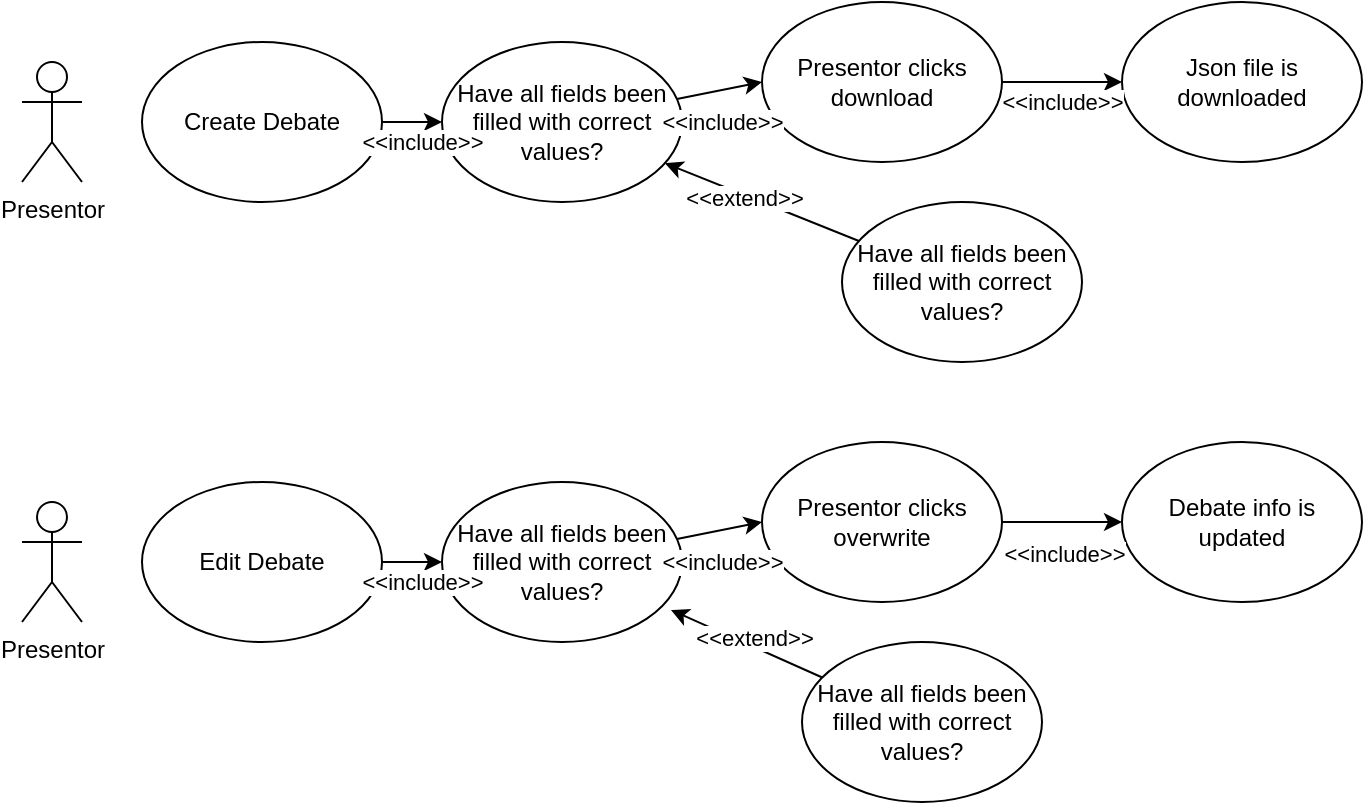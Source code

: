 <mxfile>
    <diagram id="jiaUHG5wVcAgjT9b7C4d" name="Page-1">
        <mxGraphModel dx="1141" dy="674" grid="1" gridSize="10" guides="1" tooltips="1" connect="1" arrows="1" fold="1" page="1" pageScale="1" pageWidth="850" pageHeight="1100" math="0" shadow="0">
            <root>
                <mxCell id="0"/>
                <mxCell id="1" parent="0"/>
                <mxCell id="2" value="Presentor&lt;br&gt;" style="shape=umlActor;verticalLabelPosition=bottom;verticalAlign=top;html=1;outlineConnect=0;" parent="1" vertex="1">
                    <mxGeometry x="50" y="40" width="30" height="60" as="geometry"/>
                </mxCell>
                <mxCell id="9" style="edgeStyle=none;html=1;exitX=1;exitY=0.5;exitDx=0;exitDy=0;entryX=0;entryY=0.5;entryDx=0;entryDy=0;" parent="1" source="3" edge="1">
                    <mxGeometry relative="1" as="geometry">
                        <mxPoint x="260.0" y="70" as="targetPoint"/>
                    </mxGeometry>
                </mxCell>
                <mxCell id="3" value="Create Debate" style="ellipse;whiteSpace=wrap;html=1;" parent="1" vertex="1">
                    <mxGeometry x="110" y="30" width="120" height="80" as="geometry"/>
                </mxCell>
                <mxCell id="13" style="edgeStyle=none;html=1;entryX=0;entryY=0.5;entryDx=0;entryDy=0;" parent="1" source="6" target="7" edge="1">
                    <mxGeometry relative="1" as="geometry"/>
                </mxCell>
                <mxCell id="6" value="Have all fields been filled with correct values?" style="ellipse;whiteSpace=wrap;html=1;" parent="1" vertex="1">
                    <mxGeometry x="260" y="30" width="120" height="80" as="geometry"/>
                </mxCell>
                <mxCell id="33" value="" style="edgeStyle=none;html=1;" edge="1" parent="1" source="7" target="32">
                    <mxGeometry relative="1" as="geometry"/>
                </mxCell>
                <mxCell id="7" value="Presentor clicks download" style="ellipse;whiteSpace=wrap;html=1;" parent="1" vertex="1">
                    <mxGeometry x="420" y="10" width="120" height="80" as="geometry"/>
                </mxCell>
                <mxCell id="14" value="Presentor&lt;br&gt;" style="shape=umlActor;verticalLabelPosition=bottom;verticalAlign=top;html=1;outlineConnect=0;" parent="1" vertex="1">
                    <mxGeometry x="50" y="260" width="30" height="60" as="geometry"/>
                </mxCell>
                <mxCell id="55" value="" style="edgeStyle=none;html=1;" edge="1" parent="1" source="16" target="46">
                    <mxGeometry relative="1" as="geometry"/>
                </mxCell>
                <mxCell id="16" value="Edit Debate" style="ellipse;whiteSpace=wrap;html=1;" parent="1" vertex="1">
                    <mxGeometry x="110" y="250" width="120" height="80" as="geometry"/>
                </mxCell>
                <mxCell id="32" value="Json file is downloaded" style="ellipse;whiteSpace=wrap;html=1;" vertex="1" parent="1">
                    <mxGeometry x="600" y="10" width="120" height="80" as="geometry"/>
                </mxCell>
                <mxCell id="56" style="edgeStyle=none;html=1;" edge="1" parent="1" source="34" target="6">
                    <mxGeometry relative="1" as="geometry"/>
                </mxCell>
                <mxCell id="34" value="Have all fields been filled with correct values?" style="ellipse;whiteSpace=wrap;html=1;" vertex="1" parent="1">
                    <mxGeometry x="460" y="110" width="120" height="80" as="geometry"/>
                </mxCell>
                <mxCell id="37" value="&amp;lt;&amp;lt;include&amp;gt;&amp;gt;" style="edgeLabel;html=1;align=center;verticalAlign=middle;resizable=0;points=[];" vertex="1" connectable="0" parent="1">
                    <mxGeometry x="250.0" y="79.995" as="geometry"/>
                </mxCell>
                <mxCell id="38" value="&amp;lt;&amp;lt;include&amp;gt;&amp;gt;" style="edgeLabel;html=1;align=center;verticalAlign=middle;resizable=0;points=[];" vertex="1" connectable="0" parent="1">
                    <mxGeometry x="400.0" y="69.995" as="geometry"/>
                </mxCell>
                <mxCell id="40" value="&amp;lt;&amp;lt;extend&amp;gt;&amp;gt;" style="edgeLabel;html=1;align=center;verticalAlign=middle;resizable=0;points=[];" vertex="1" connectable="0" parent="1">
                    <mxGeometry x="425.0" y="79.995" as="geometry">
                        <mxPoint x="-14" y="28" as="offset"/>
                    </mxGeometry>
                </mxCell>
                <mxCell id="44" style="edgeStyle=none;html=1;entryX=0;entryY=0.5;entryDx=0;entryDy=0;" edge="1" parent="1" source="46" target="48">
                    <mxGeometry relative="1" as="geometry"/>
                </mxCell>
                <mxCell id="46" value="Have all fields been filled with correct values?" style="ellipse;whiteSpace=wrap;html=1;" vertex="1" parent="1">
                    <mxGeometry x="260" y="250" width="120" height="80" as="geometry"/>
                </mxCell>
                <mxCell id="47" value="" style="edgeStyle=none;html=1;" edge="1" parent="1" source="48" target="49">
                    <mxGeometry relative="1" as="geometry"/>
                </mxCell>
                <mxCell id="48" value="Presentor clicks overwrite" style="ellipse;whiteSpace=wrap;html=1;" vertex="1" parent="1">
                    <mxGeometry x="420" y="230" width="120" height="80" as="geometry"/>
                </mxCell>
                <mxCell id="49" value="Debate info is updated" style="ellipse;whiteSpace=wrap;html=1;" vertex="1" parent="1">
                    <mxGeometry x="600" y="230" width="120" height="80" as="geometry"/>
                </mxCell>
                <mxCell id="58" style="edgeStyle=none;html=1;entryX=0.954;entryY=0.8;entryDx=0;entryDy=0;entryPerimeter=0;" edge="1" parent="1" source="50" target="46">
                    <mxGeometry relative="1" as="geometry"/>
                </mxCell>
                <mxCell id="50" value="Have all fields been filled with correct values?" style="ellipse;whiteSpace=wrap;html=1;" vertex="1" parent="1">
                    <mxGeometry x="440" y="330" width="120" height="80" as="geometry"/>
                </mxCell>
                <mxCell id="51" value="&amp;lt;&amp;lt;include&amp;gt;&amp;gt;" style="edgeLabel;html=1;align=center;verticalAlign=middle;resizable=0;points=[];" vertex="1" connectable="0" parent="1">
                    <mxGeometry x="250.0" y="299.995" as="geometry"/>
                </mxCell>
                <mxCell id="52" value="&amp;lt;&amp;lt;include&amp;gt;&amp;gt;" style="edgeLabel;html=1;align=center;verticalAlign=middle;resizable=0;points=[];" vertex="1" connectable="0" parent="1">
                    <mxGeometry x="400.0" y="289.995" as="geometry"/>
                </mxCell>
                <mxCell id="54" value="&amp;lt;&amp;lt;extend&amp;gt;&amp;gt;" style="edgeLabel;html=1;align=center;verticalAlign=middle;resizable=0;points=[];" vertex="1" connectable="0" parent="1">
                    <mxGeometry x="410.0" y="329.995" as="geometry">
                        <mxPoint x="6" y="-2" as="offset"/>
                    </mxGeometry>
                </mxCell>
                <mxCell id="57" value="&amp;lt;&amp;lt;include&amp;gt;&amp;gt;" style="edgeLabel;html=1;align=center;verticalAlign=middle;resizable=0;points=[];" vertex="1" connectable="0" parent="1">
                    <mxGeometry x="570.0" y="59.995" as="geometry"/>
                </mxCell>
                <mxCell id="59" value="&amp;lt;&amp;lt;include&amp;gt;&amp;gt;" style="edgeLabel;html=1;align=center;verticalAlign=middle;resizable=0;points=[];" vertex="1" connectable="0" parent="1">
                    <mxGeometry x="420.0" y="299.995" as="geometry">
                        <mxPoint x="151" y="-14" as="offset"/>
                    </mxGeometry>
                </mxCell>
            </root>
        </mxGraphModel>
    </diagram>
</mxfile>